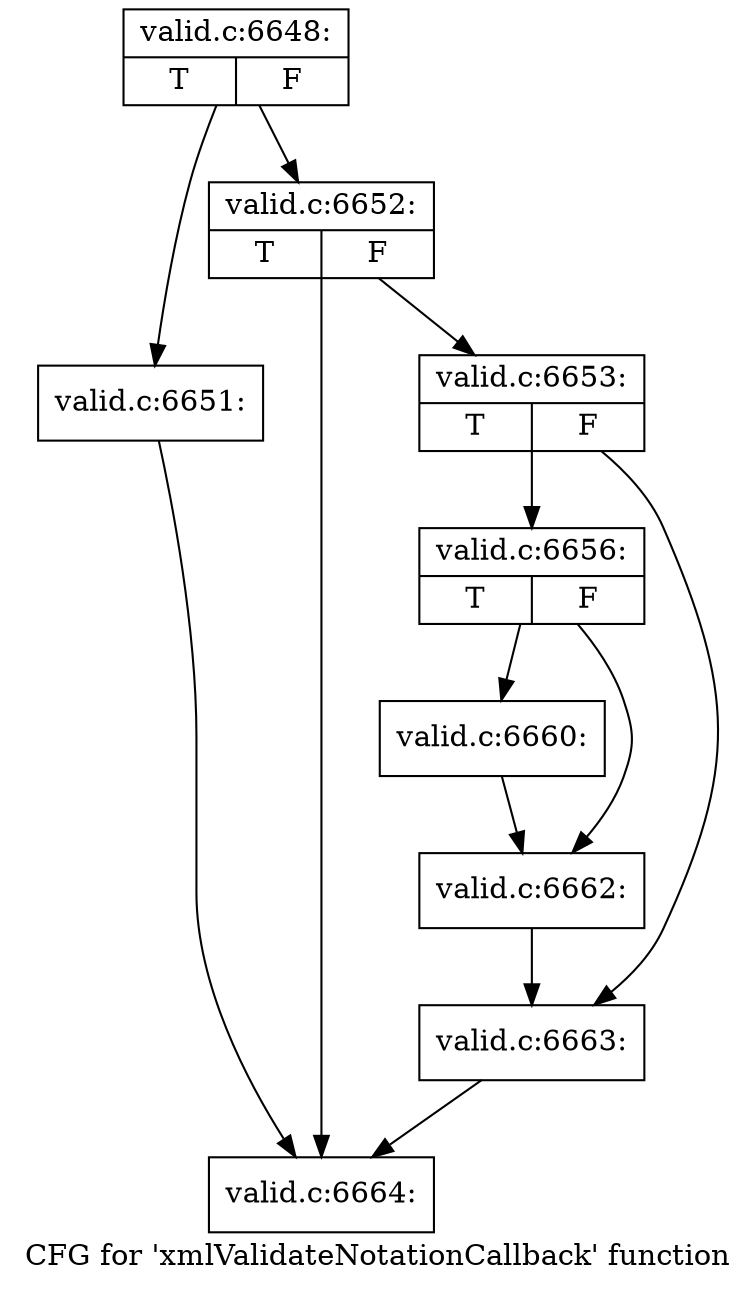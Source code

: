 digraph "CFG for 'xmlValidateNotationCallback' function" {
	label="CFG for 'xmlValidateNotationCallback' function";

	Node0x5390550 [shape=record,label="{valid.c:6648:|{<s0>T|<s1>F}}"];
	Node0x5390550 -> Node0x53912d0;
	Node0x5390550 -> Node0x5391320;
	Node0x53912d0 [shape=record,label="{valid.c:6651:}"];
	Node0x53912d0 -> Node0x5391720;
	Node0x5391320 [shape=record,label="{valid.c:6652:|{<s0>T|<s1>F}}"];
	Node0x5391320 -> Node0x53916d0;
	Node0x5391320 -> Node0x5391720;
	Node0x53916d0 [shape=record,label="{valid.c:6653:|{<s0>T|<s1>F}}"];
	Node0x53916d0 -> Node0x53920c0;
	Node0x53916d0 -> Node0x5392110;
	Node0x53920c0 [shape=record,label="{valid.c:6656:|{<s0>T|<s1>F}}"];
	Node0x53920c0 -> Node0x5392bf0;
	Node0x53920c0 -> Node0x5392c40;
	Node0x5392bf0 [shape=record,label="{valid.c:6660:}"];
	Node0x5392bf0 -> Node0x5392c40;
	Node0x5392c40 [shape=record,label="{valid.c:6662:}"];
	Node0x5392c40 -> Node0x5392110;
	Node0x5392110 [shape=record,label="{valid.c:6663:}"];
	Node0x5392110 -> Node0x5391720;
	Node0x5391720 [shape=record,label="{valid.c:6664:}"];
}
